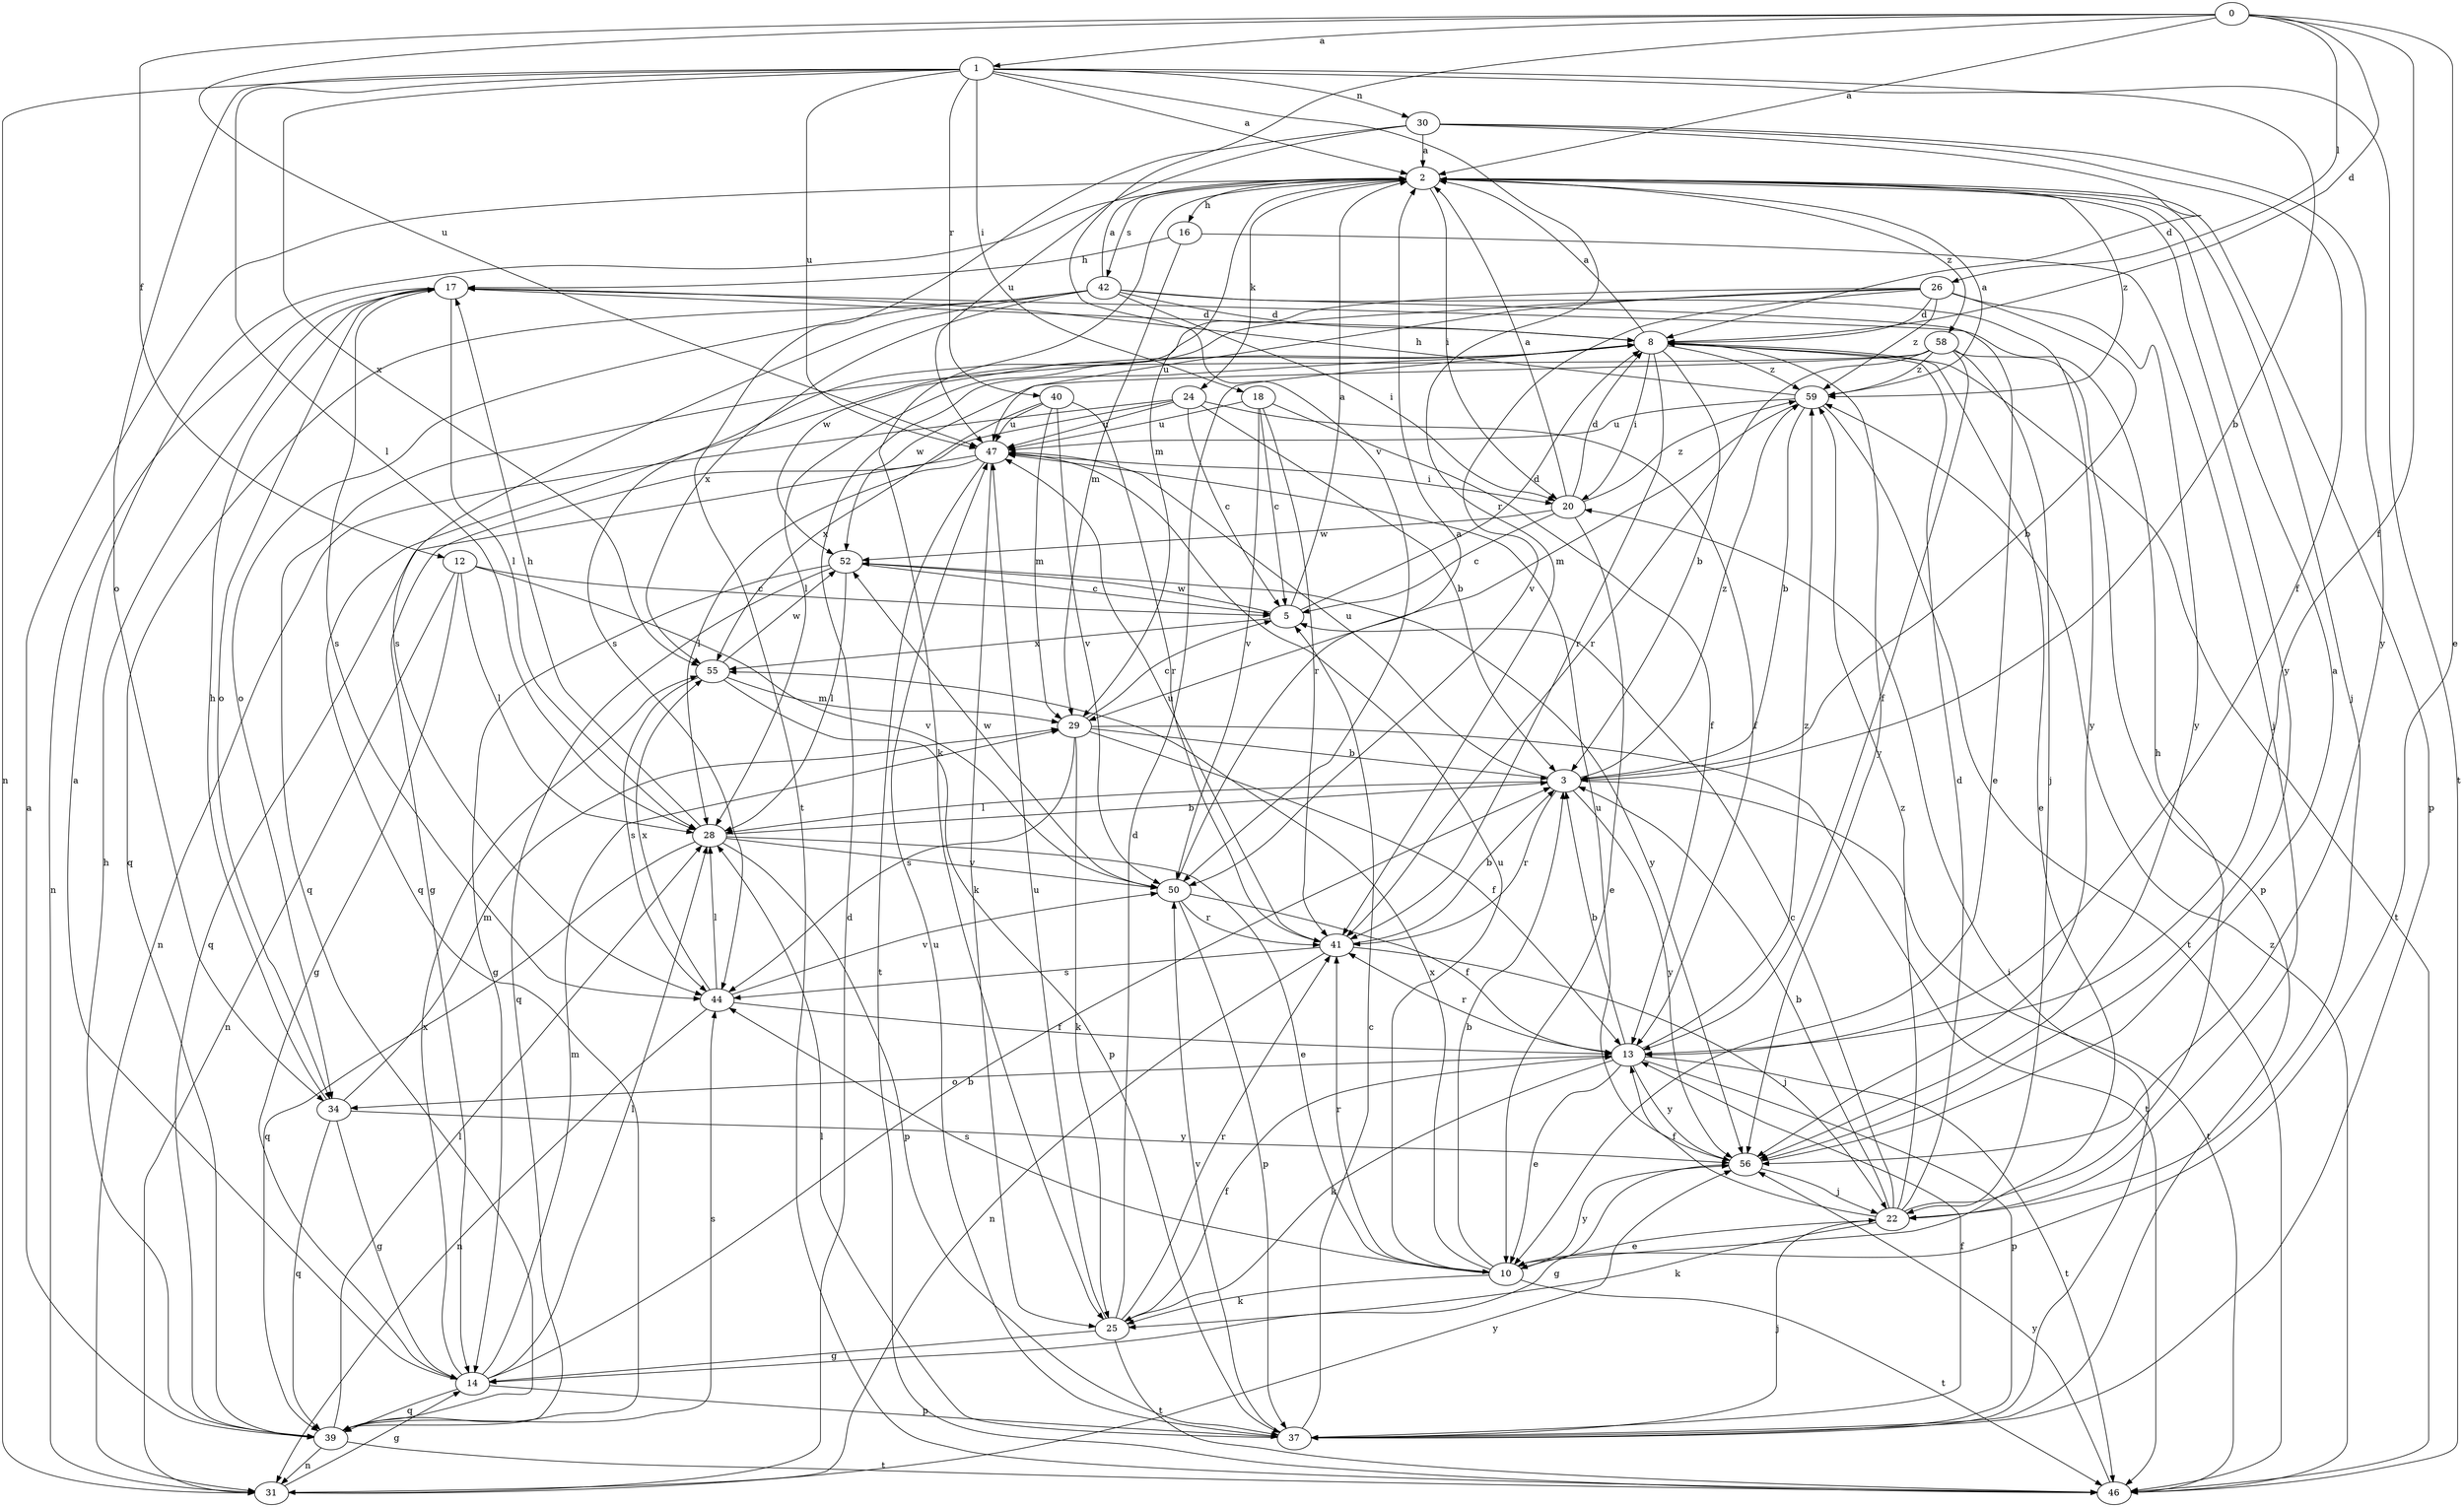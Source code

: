 strict digraph  {
0;
1;
2;
3;
5;
8;
10;
12;
13;
14;
16;
17;
18;
20;
22;
24;
25;
26;
28;
29;
30;
31;
34;
37;
39;
40;
41;
42;
44;
46;
47;
50;
52;
55;
56;
58;
59;
0 -> 1  [label=a];
0 -> 2  [label=a];
0 -> 8  [label=d];
0 -> 10  [label=e];
0 -> 12  [label=f];
0 -> 13  [label=f];
0 -> 26  [label=l];
0 -> 47  [label=u];
0 -> 50  [label=v];
1 -> 2  [label=a];
1 -> 3  [label=b];
1 -> 18  [label=i];
1 -> 28  [label=l];
1 -> 30  [label=n];
1 -> 31  [label=n];
1 -> 34  [label=o];
1 -> 40  [label=r];
1 -> 41  [label=r];
1 -> 46  [label=t];
1 -> 47  [label=u];
1 -> 55  [label=x];
2 -> 16  [label=h];
2 -> 20  [label=i];
2 -> 22  [label=j];
2 -> 24  [label=k];
2 -> 25  [label=k];
2 -> 29  [label=m];
2 -> 37  [label=p];
2 -> 42  [label=s];
2 -> 56  [label=y];
2 -> 58  [label=z];
2 -> 59  [label=z];
3 -> 28  [label=l];
3 -> 41  [label=r];
3 -> 46  [label=t];
3 -> 47  [label=u];
3 -> 56  [label=y];
3 -> 59  [label=z];
5 -> 2  [label=a];
5 -> 8  [label=d];
5 -> 52  [label=w];
5 -> 55  [label=x];
8 -> 2  [label=a];
8 -> 3  [label=b];
8 -> 10  [label=e];
8 -> 20  [label=i];
8 -> 28  [label=l];
8 -> 39  [label=q];
8 -> 41  [label=r];
8 -> 46  [label=t];
8 -> 56  [label=y];
8 -> 59  [label=z];
10 -> 3  [label=b];
10 -> 25  [label=k];
10 -> 41  [label=r];
10 -> 44  [label=s];
10 -> 46  [label=t];
10 -> 47  [label=u];
10 -> 55  [label=x];
10 -> 56  [label=y];
12 -> 5  [label=c];
12 -> 14  [label=g];
12 -> 28  [label=l];
12 -> 31  [label=n];
12 -> 50  [label=v];
13 -> 3  [label=b];
13 -> 10  [label=e];
13 -> 25  [label=k];
13 -> 34  [label=o];
13 -> 37  [label=p];
13 -> 41  [label=r];
13 -> 46  [label=t];
13 -> 56  [label=y];
13 -> 59  [label=z];
14 -> 2  [label=a];
14 -> 3  [label=b];
14 -> 28  [label=l];
14 -> 29  [label=m];
14 -> 37  [label=p];
14 -> 39  [label=q];
14 -> 55  [label=x];
16 -> 17  [label=h];
16 -> 22  [label=j];
16 -> 29  [label=m];
17 -> 8  [label=d];
17 -> 28  [label=l];
17 -> 31  [label=n];
17 -> 34  [label=o];
17 -> 44  [label=s];
18 -> 5  [label=c];
18 -> 13  [label=f];
18 -> 41  [label=r];
18 -> 47  [label=u];
18 -> 50  [label=v];
20 -> 2  [label=a];
20 -> 5  [label=c];
20 -> 8  [label=d];
20 -> 10  [label=e];
20 -> 52  [label=w];
20 -> 59  [label=z];
22 -> 3  [label=b];
22 -> 5  [label=c];
22 -> 8  [label=d];
22 -> 10  [label=e];
22 -> 13  [label=f];
22 -> 17  [label=h];
22 -> 25  [label=k];
22 -> 59  [label=z];
24 -> 3  [label=b];
24 -> 5  [label=c];
24 -> 13  [label=f];
24 -> 14  [label=g];
24 -> 31  [label=n];
24 -> 47  [label=u];
25 -> 8  [label=d];
25 -> 13  [label=f];
25 -> 14  [label=g];
25 -> 41  [label=r];
25 -> 46  [label=t];
25 -> 47  [label=u];
26 -> 3  [label=b];
26 -> 8  [label=d];
26 -> 44  [label=s];
26 -> 47  [label=u];
26 -> 50  [label=v];
26 -> 52  [label=w];
26 -> 56  [label=y];
26 -> 59  [label=z];
28 -> 3  [label=b];
28 -> 10  [label=e];
28 -> 17  [label=h];
28 -> 37  [label=p];
28 -> 39  [label=q];
28 -> 50  [label=v];
29 -> 3  [label=b];
29 -> 5  [label=c];
29 -> 13  [label=f];
29 -> 25  [label=k];
29 -> 44  [label=s];
29 -> 46  [label=t];
30 -> 2  [label=a];
30 -> 8  [label=d];
30 -> 13  [label=f];
30 -> 46  [label=t];
30 -> 47  [label=u];
30 -> 56  [label=y];
31 -> 8  [label=d];
31 -> 14  [label=g];
31 -> 56  [label=y];
34 -> 14  [label=g];
34 -> 17  [label=h];
34 -> 29  [label=m];
34 -> 39  [label=q];
34 -> 56  [label=y];
37 -> 5  [label=c];
37 -> 13  [label=f];
37 -> 20  [label=i];
37 -> 22  [label=j];
37 -> 28  [label=l];
37 -> 47  [label=u];
37 -> 50  [label=v];
39 -> 2  [label=a];
39 -> 17  [label=h];
39 -> 28  [label=l];
39 -> 31  [label=n];
39 -> 44  [label=s];
39 -> 46  [label=t];
40 -> 29  [label=m];
40 -> 41  [label=r];
40 -> 47  [label=u];
40 -> 50  [label=v];
40 -> 55  [label=x];
41 -> 3  [label=b];
41 -> 22  [label=j];
41 -> 31  [label=n];
41 -> 44  [label=s];
41 -> 47  [label=u];
42 -> 2  [label=a];
42 -> 8  [label=d];
42 -> 10  [label=e];
42 -> 20  [label=i];
42 -> 34  [label=o];
42 -> 39  [label=q];
42 -> 44  [label=s];
42 -> 55  [label=x];
42 -> 56  [label=y];
44 -> 13  [label=f];
44 -> 28  [label=l];
44 -> 31  [label=n];
44 -> 50  [label=v];
44 -> 55  [label=x];
46 -> 56  [label=y];
46 -> 59  [label=z];
47 -> 20  [label=i];
47 -> 25  [label=k];
47 -> 28  [label=l];
47 -> 39  [label=q];
47 -> 46  [label=t];
50 -> 2  [label=a];
50 -> 13  [label=f];
50 -> 37  [label=p];
50 -> 41  [label=r];
50 -> 52  [label=w];
52 -> 5  [label=c];
52 -> 14  [label=g];
52 -> 28  [label=l];
52 -> 39  [label=q];
52 -> 56  [label=y];
55 -> 29  [label=m];
55 -> 37  [label=p];
55 -> 44  [label=s];
55 -> 52  [label=w];
56 -> 2  [label=a];
56 -> 14  [label=g];
56 -> 22  [label=j];
56 -> 47  [label=u];
58 -> 13  [label=f];
58 -> 22  [label=j];
58 -> 37  [label=p];
58 -> 39  [label=q];
58 -> 41  [label=r];
58 -> 52  [label=w];
58 -> 59  [label=z];
59 -> 2  [label=a];
59 -> 3  [label=b];
59 -> 17  [label=h];
59 -> 29  [label=m];
59 -> 46  [label=t];
59 -> 47  [label=u];
}
